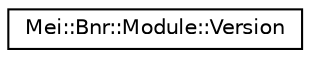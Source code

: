 digraph "Graphical Class Hierarchy"
{
  edge [fontname="Helvetica",fontsize="10",labelfontname="Helvetica",labelfontsize="10"];
  node [fontname="Helvetica",fontsize="10",shape=record];
  rankdir="LR";
  Node1 [label="Mei::Bnr::Module::Version",height=0.2,width=0.4,color="black", fillcolor="white", style="filled",URL="$a00132.html",tooltip="Simple component version. "];
}
